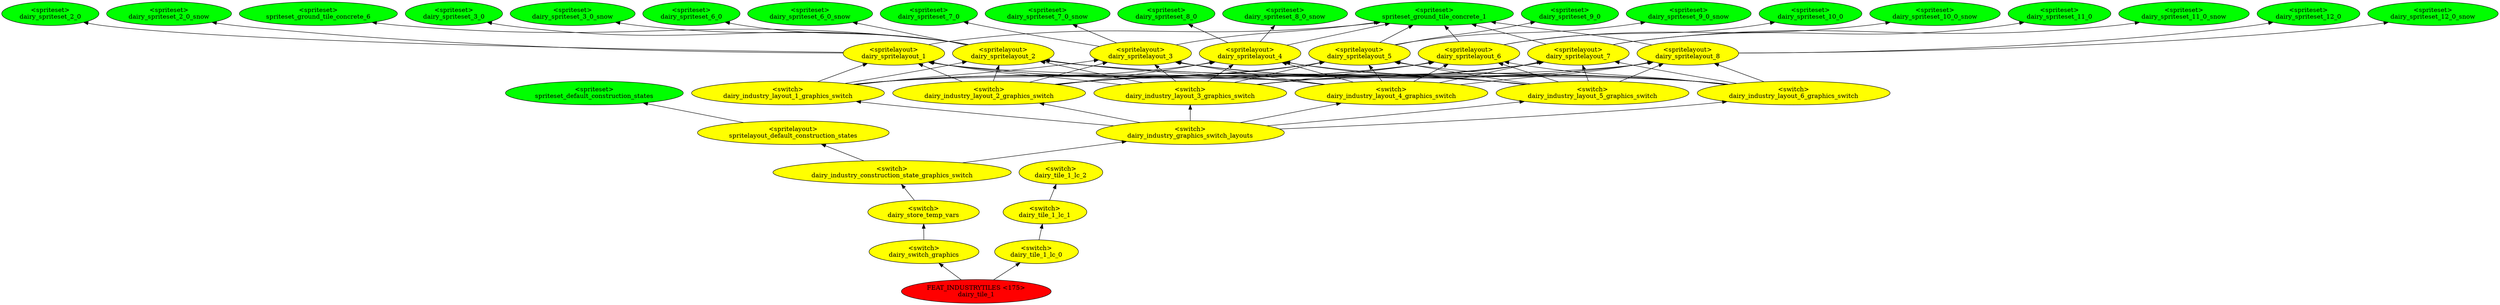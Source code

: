 digraph {
rankdir="BT"
spriteset_default_construction_states [fillcolor=green style="filled" label="<spriteset>\nspriteset_default_construction_states"]
spritelayout_default_construction_states [fillcolor=yellow style="filled" label="<spritelayout>\nspritelayout_default_construction_states"]
spriteset_ground_tile_concrete_1 [fillcolor=green style="filled" label="<spriteset>\nspriteset_ground_tile_concrete_1"]
spriteset_ground_tile_concrete_6 [fillcolor=green style="filled" label="<spriteset>\nspriteset_ground_tile_concrete_6"]
dairy_spriteset_2_0 [fillcolor=green style="filled" label="<spriteset>\ndairy_spriteset_2_0"]
dairy_spriteset_2_0_snow [fillcolor=green style="filled" label="<spriteset>\ndairy_spriteset_2_0_snow"]
dairy_spriteset_3_0 [fillcolor=green style="filled" label="<spriteset>\ndairy_spriteset_3_0"]
dairy_spriteset_3_0_snow [fillcolor=green style="filled" label="<spriteset>\ndairy_spriteset_3_0_snow"]
dairy_spriteset_6_0 [fillcolor=green style="filled" label="<spriteset>\ndairy_spriteset_6_0"]
dairy_spriteset_6_0_snow [fillcolor=green style="filled" label="<spriteset>\ndairy_spriteset_6_0_snow"]
dairy_spriteset_7_0 [fillcolor=green style="filled" label="<spriteset>\ndairy_spriteset_7_0"]
dairy_spriteset_7_0_snow [fillcolor=green style="filled" label="<spriteset>\ndairy_spriteset_7_0_snow"]
dairy_spriteset_8_0 [fillcolor=green style="filled" label="<spriteset>\ndairy_spriteset_8_0"]
dairy_spriteset_8_0_snow [fillcolor=green style="filled" label="<spriteset>\ndairy_spriteset_8_0_snow"]
dairy_spriteset_9_0 [fillcolor=green style="filled" label="<spriteset>\ndairy_spriteset_9_0"]
dairy_spriteset_9_0_snow [fillcolor=green style="filled" label="<spriteset>\ndairy_spriteset_9_0_snow"]
dairy_spriteset_10_0 [fillcolor=green style="filled" label="<spriteset>\ndairy_spriteset_10_0"]
dairy_spriteset_10_0_snow [fillcolor=green style="filled" label="<spriteset>\ndairy_spriteset_10_0_snow"]
dairy_spriteset_11_0 [fillcolor=green style="filled" label="<spriteset>\ndairy_spriteset_11_0"]
dairy_spriteset_11_0_snow [fillcolor=green style="filled" label="<spriteset>\ndairy_spriteset_11_0_snow"]
dairy_spriteset_12_0 [fillcolor=green style="filled" label="<spriteset>\ndairy_spriteset_12_0"]
dairy_spriteset_12_0_snow [fillcolor=green style="filled" label="<spriteset>\ndairy_spriteset_12_0_snow"]
dairy_spritelayout_1 [fillcolor=yellow style="filled" label="<spritelayout>\ndairy_spritelayout_1"]
dairy_spritelayout_2 [fillcolor=yellow style="filled" label="<spritelayout>\ndairy_spritelayout_2"]
dairy_spritelayout_3 [fillcolor=yellow style="filled" label="<spritelayout>\ndairy_spritelayout_3"]
dairy_spritelayout_4 [fillcolor=yellow style="filled" label="<spritelayout>\ndairy_spritelayout_4"]
dairy_spritelayout_5 [fillcolor=yellow style="filled" label="<spritelayout>\ndairy_spritelayout_5"]
dairy_spritelayout_6 [fillcolor=yellow style="filled" label="<spritelayout>\ndairy_spritelayout_6"]
dairy_spritelayout_7 [fillcolor=yellow style="filled" label="<spritelayout>\ndairy_spritelayout_7"]
dairy_spritelayout_8 [fillcolor=yellow style="filled" label="<spritelayout>\ndairy_spritelayout_8"]
dairy_industry_layout_1_graphics_switch [fillcolor=yellow style="filled" label="<switch>\ndairy_industry_layout_1_graphics_switch"]
dairy_industry_layout_2_graphics_switch [fillcolor=yellow style="filled" label="<switch>\ndairy_industry_layout_2_graphics_switch"]
dairy_industry_layout_3_graphics_switch [fillcolor=yellow style="filled" label="<switch>\ndairy_industry_layout_3_graphics_switch"]
dairy_industry_layout_4_graphics_switch [fillcolor=yellow style="filled" label="<switch>\ndairy_industry_layout_4_graphics_switch"]
dairy_industry_layout_5_graphics_switch [fillcolor=yellow style="filled" label="<switch>\ndairy_industry_layout_5_graphics_switch"]
dairy_industry_layout_6_graphics_switch [fillcolor=yellow style="filled" label="<switch>\ndairy_industry_layout_6_graphics_switch"]
dairy_industry_graphics_switch_layouts [fillcolor=yellow style="filled" label="<switch>\ndairy_industry_graphics_switch_layouts"]
dairy_industry_construction_state_graphics_switch [fillcolor=yellow style="filled" label="<switch>\ndairy_industry_construction_state_graphics_switch"]
dairy_store_temp_vars [fillcolor=yellow style="filled" label="<switch>\ndairy_store_temp_vars"]
dairy_switch_graphics [fillcolor=yellow style="filled" label="<switch>\ndairy_switch_graphics"]
dairy_tile_1_lc_2 [fillcolor=yellow style="filled" label="<switch>\ndairy_tile_1_lc_2"]
dairy_tile_1_lc_1 [fillcolor=yellow style="filled" label="<switch>\ndairy_tile_1_lc_1"]
dairy_tile_1_lc_0 [fillcolor=yellow style="filled" label="<switch>\ndairy_tile_1_lc_0"]
dairy_tile_1 [fillcolor=red style="filled" label="FEAT_INDUSTRYTILES <175>\ndairy_tile_1"]
dairy_spritelayout_2->dairy_spriteset_6_0_snow
dairy_industry_layout_1_graphics_switch->dairy_spritelayout_3
dairy_industry_layout_2_graphics_switch->dairy_spritelayout_5
dairy_industry_layout_4_graphics_switch->dairy_spritelayout_4
dairy_industry_layout_2_graphics_switch->dairy_spritelayout_3
dairy_spritelayout_5->spriteset_ground_tile_concrete_1
dairy_spritelayout_1->dairy_spriteset_2_0_snow
dairy_industry_layout_6_graphics_switch->dairy_spritelayout_8
dairy_industry_layout_2_graphics_switch->dairy_spritelayout_4
dairy_industry_layout_2_graphics_switch->dairy_spritelayout_7
dairy_industry_layout_3_graphics_switch->dairy_spritelayout_4
dairy_industry_layout_1_graphics_switch->dairy_spritelayout_2
dairy_spritelayout_6->spriteset_ground_tile_concrete_1
dairy_industry_layout_6_graphics_switch->dairy_spritelayout_4
dairy_industry_layout_6_graphics_switch->dairy_spritelayout_2
dairy_industry_layout_3_graphics_switch->dairy_spritelayout_8
dairy_industry_graphics_switch_layouts->dairy_industry_layout_4_graphics_switch
dairy_industry_layout_4_graphics_switch->dairy_spritelayout_2
dairy_industry_layout_5_graphics_switch->dairy_spritelayout_7
dairy_industry_layout_6_graphics_switch->dairy_spritelayout_5
dairy_spritelayout_6->dairy_spriteset_10_0_snow
dairy_industry_layout_3_graphics_switch->dairy_spritelayout_3
dairy_spritelayout_8->spriteset_ground_tile_concrete_1
dairy_industry_layout_5_graphics_switch->dairy_spritelayout_4
dairy_spritelayout_8->dairy_spriteset_12_0_snow
dairy_industry_construction_state_graphics_switch->spritelayout_default_construction_states
dairy_spritelayout_4->dairy_spriteset_8_0
dairy_industry_layout_1_graphics_switch->dairy_spritelayout_1
dairy_spritelayout_8->dairy_spriteset_12_0
dairy_spritelayout_6->dairy_spriteset_10_0
dairy_industry_graphics_switch_layouts->dairy_industry_layout_1_graphics_switch
dairy_industry_layout_1_graphics_switch->dairy_spritelayout_6
dairy_industry_layout_5_graphics_switch->dairy_spritelayout_6
dairy_spritelayout_1->spriteset_ground_tile_concrete_1
dairy_industry_layout_1_graphics_switch->dairy_spritelayout_8
dairy_industry_graphics_switch_layouts->dairy_industry_layout_6_graphics_switch
dairy_industry_layout_6_graphics_switch->dairy_spritelayout_3
dairy_spritelayout_7->spriteset_ground_tile_concrete_1
dairy_industry_layout_6_graphics_switch->dairy_spritelayout_7
dairy_tile_1_lc_1->dairy_tile_1_lc_2
dairy_tile_1_lc_0->dairy_tile_1_lc_1
dairy_industry_layout_4_graphics_switch->dairy_spritelayout_5
dairy_spritelayout_2->dairy_spriteset_3_0
dairy_spritelayout_3->dairy_spriteset_7_0
dairy_switch_graphics->dairy_store_temp_vars
dairy_industry_layout_4_graphics_switch->dairy_spritelayout_3
dairy_industry_layout_2_graphics_switch->dairy_spritelayout_8
dairy_spritelayout_2->spriteset_ground_tile_concrete_6
dairy_industry_layout_1_graphics_switch->dairy_spritelayout_4
dairy_spritelayout_1->dairy_spriteset_2_0
dairy_industry_layout_5_graphics_switch->dairy_spritelayout_3
dairy_store_temp_vars->dairy_industry_construction_state_graphics_switch
dairy_spritelayout_3->spriteset_ground_tile_concrete_1
dairy_industry_layout_5_graphics_switch->dairy_spritelayout_1
dairy_spritelayout_7->dairy_spriteset_11_0
dairy_industry_layout_5_graphics_switch->dairy_spritelayout_2
dairy_industry_layout_3_graphics_switch->dairy_spritelayout_6
dairy_industry_layout_1_graphics_switch->dairy_spritelayout_7
dairy_spritelayout_5->dairy_spriteset_9_0_snow
dairy_spritelayout_7->dairy_spriteset_11_0_snow
dairy_industry_layout_3_graphics_switch->dairy_spritelayout_7
dairy_industry_layout_2_graphics_switch->dairy_spritelayout_6
dairy_tile_1->dairy_tile_1_lc_0
dairy_industry_layout_4_graphics_switch->dairy_spritelayout_8
dairy_industry_graphics_switch_layouts->dairy_industry_layout_5_graphics_switch
dairy_industry_layout_5_graphics_switch->dairy_spritelayout_8
dairy_spritelayout_3->dairy_spriteset_7_0_snow
dairy_industry_layout_5_graphics_switch->dairy_spritelayout_5
dairy_industry_layout_6_graphics_switch->dairy_spritelayout_6
dairy_industry_layout_3_graphics_switch->dairy_spritelayout_2
dairy_industry_graphics_switch_layouts->dairy_industry_layout_2_graphics_switch
dairy_industry_layout_3_graphics_switch->dairy_spritelayout_1
dairy_industry_layout_2_graphics_switch->dairy_spritelayout_1
dairy_industry_layout_2_graphics_switch->dairy_spritelayout_2
dairy_industry_graphics_switch_layouts->dairy_industry_layout_3_graphics_switch
dairy_industry_construction_state_graphics_switch->dairy_industry_graphics_switch_layouts
spritelayout_default_construction_states->spriteset_default_construction_states
dairy_industry_layout_4_graphics_switch->dairy_spritelayout_6
dairy_tile_1->dairy_switch_graphics
dairy_spritelayout_4->dairy_spriteset_8_0_snow
dairy_industry_layout_4_graphics_switch->dairy_spritelayout_7
dairy_industry_layout_4_graphics_switch->dairy_spritelayout_1
dairy_spritelayout_4->spriteset_ground_tile_concrete_1
dairy_spritelayout_2->dairy_spriteset_6_0
dairy_spritelayout_2->dairy_spriteset_3_0_snow
dairy_industry_layout_3_graphics_switch->dairy_spritelayout_5
dairy_spritelayout_5->dairy_spriteset_9_0
dairy_industry_layout_6_graphics_switch->dairy_spritelayout_1
dairy_industry_layout_1_graphics_switch->dairy_spritelayout_5
}
